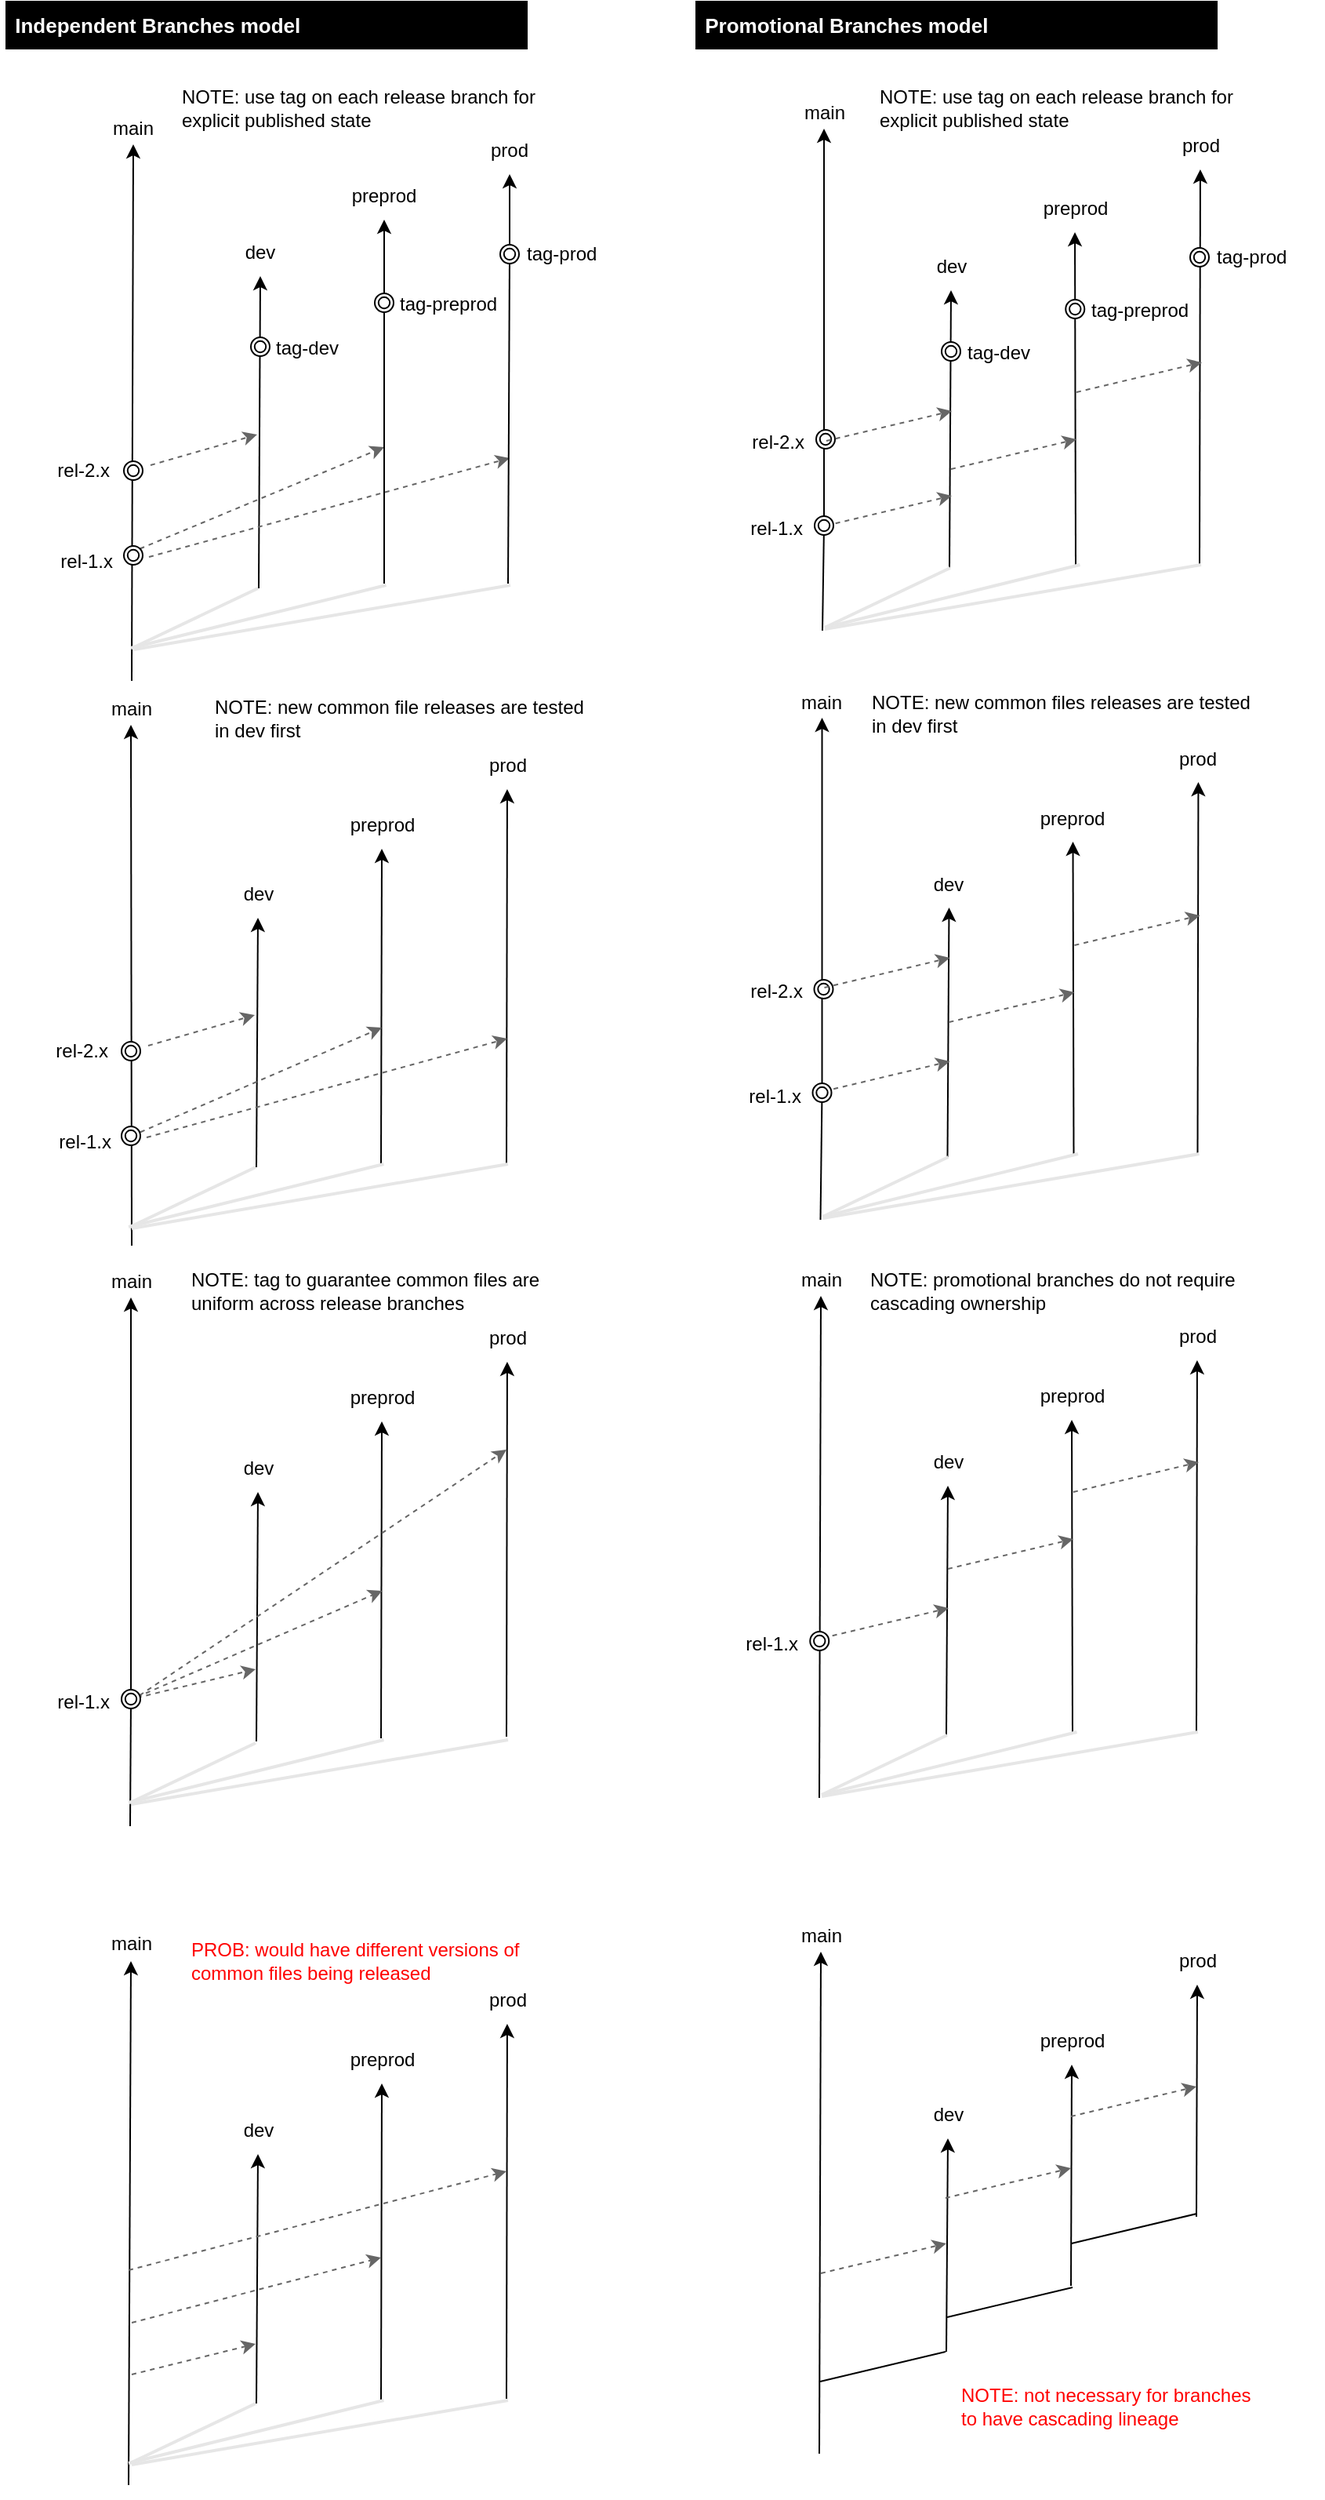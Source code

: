 <mxfile version="20.8.10" type="github">
  <diagram name="Page-1" id="BfglhBFAaLgnUbkgtS8U">
    <mxGraphModel dx="1004" dy="757" grid="1" gridSize="10" guides="1" tooltips="1" connect="1" arrows="1" fold="1" page="1" pageScale="1" pageWidth="850" pageHeight="1100" math="0" shadow="0">
      <root>
        <mxCell id="0" />
        <mxCell id="1" parent="0" />
        <mxCell id="_kzCFRDFW5OItWKDNAEy-1" value="" style="endArrow=classic;html=1;rounded=0;startArrow=none;" parent="1" edge="1">
          <mxGeometry width="50" height="50" relative="1" as="geometry">
            <mxPoint x="120" y="460" as="sourcePoint" />
            <mxPoint x="121" y="118" as="targetPoint" />
          </mxGeometry>
        </mxCell>
        <mxCell id="_kzCFRDFW5OItWKDNAEy-4" value="" style="endArrow=classic;html=1;rounded=0;entryX=0.5;entryY=1;entryDx=0;entryDy=0;" parent="1" target="_kzCFRDFW5OItWKDNAEy-9" edge="1">
          <mxGeometry width="50" height="50" relative="1" as="geometry">
            <mxPoint x="201" y="401" as="sourcePoint" />
            <mxPoint x="201" y="311" as="targetPoint" />
          </mxGeometry>
        </mxCell>
        <mxCell id="_kzCFRDFW5OItWKDNAEy-5" value="main" style="text;strokeColor=none;align=center;fillColor=none;html=1;verticalAlign=middle;whiteSpace=wrap;rounded=0;" parent="1" vertex="1">
          <mxGeometry x="91" y="93" width="60" height="30" as="geometry" />
        </mxCell>
        <mxCell id="_kzCFRDFW5OItWKDNAEy-6" value="" style="endArrow=classic;html=1;rounded=0;entryX=0.5;entryY=1;entryDx=0;entryDy=0;startArrow=none;" parent="1" source="_kzCFRDFW5OItWKDNAEy-56" target="_kzCFRDFW5OItWKDNAEy-10" edge="1">
          <mxGeometry width="50" height="50" relative="1" as="geometry">
            <mxPoint x="281" y="398" as="sourcePoint" />
            <mxPoint x="281" y="268" as="targetPoint" />
          </mxGeometry>
        </mxCell>
        <mxCell id="_kzCFRDFW5OItWKDNAEy-7" value="" style="endArrow=classic;html=1;rounded=0;startArrow=none;" parent="1" source="_kzCFRDFW5OItWKDNAEy-54" target="_kzCFRDFW5OItWKDNAEy-11" edge="1">
          <mxGeometry width="50" height="50" relative="1" as="geometry">
            <mxPoint x="360" y="398" as="sourcePoint" />
            <mxPoint x="361" y="228" as="targetPoint" />
          </mxGeometry>
        </mxCell>
        <mxCell id="_kzCFRDFW5OItWKDNAEy-9" value="dev" style="text;strokeColor=none;align=center;fillColor=none;html=1;verticalAlign=middle;whiteSpace=wrap;rounded=0;" parent="1" vertex="1">
          <mxGeometry x="172" y="172" width="60" height="30" as="geometry" />
        </mxCell>
        <mxCell id="_kzCFRDFW5OItWKDNAEy-10" value="preprod" style="text;strokeColor=none;align=center;fillColor=none;html=1;verticalAlign=middle;whiteSpace=wrap;rounded=0;" parent="1" vertex="1">
          <mxGeometry x="251" y="136" width="60" height="30" as="geometry" />
        </mxCell>
        <mxCell id="_kzCFRDFW5OItWKDNAEy-11" value="prod" style="text;strokeColor=none;align=center;fillColor=none;html=1;verticalAlign=middle;whiteSpace=wrap;rounded=0;" parent="1" vertex="1">
          <mxGeometry x="331" y="107" width="60" height="30" as="geometry" />
        </mxCell>
        <mxCell id="_kzCFRDFW5OItWKDNAEy-36" value="rel-2.x" style="text;strokeColor=none;align=right;fillColor=none;html=1;verticalAlign=middle;whiteSpace=wrap;rounded=0;" parent="1" vertex="1">
          <mxGeometry x="38" y="316" width="70" height="20" as="geometry" />
        </mxCell>
        <mxCell id="_kzCFRDFW5OItWKDNAEy-40" value="rel-1.x" style="text;strokeColor=none;align=right;fillColor=none;html=1;verticalAlign=middle;whiteSpace=wrap;rounded=0;" parent="1" vertex="1">
          <mxGeometry x="40" y="374" width="70" height="20" as="geometry" />
        </mxCell>
        <mxCell id="_kzCFRDFW5OItWKDNAEy-41" value="" style="endArrow=classic;html=1;rounded=0;exitX=1;exitY=0.5;exitDx=0;exitDy=0;dashed=1;fillColor=#f5f5f5;strokeColor=#666666;" parent="1" edge="1">
          <mxGeometry width="50" height="50" relative="1" as="geometry">
            <mxPoint x="131" y="381" as="sourcePoint" />
            <mxPoint x="361" y="318" as="targetPoint" />
          </mxGeometry>
        </mxCell>
        <mxCell id="_kzCFRDFW5OItWKDNAEy-42" value="" style="endArrow=classic;html=1;rounded=0;exitX=1;exitY=0;exitDx=0;exitDy=0;dashed=1;fillColor=#f5f5f5;strokeColor=#666666;" parent="1" edge="1" source="_kzCFRDFW5OItWKDNAEy-62">
          <mxGeometry width="50" height="50" relative="1" as="geometry">
            <mxPoint x="131" y="352.5" as="sourcePoint" />
            <mxPoint x="281" y="311" as="targetPoint" />
          </mxGeometry>
        </mxCell>
        <mxCell id="_kzCFRDFW5OItWKDNAEy-44" value="" style="endArrow=classic;html=1;rounded=0;exitX=1;exitY=0.5;exitDx=0;exitDy=0;dashed=1;fillColor=#f5f5f5;strokeColor=#666666;" parent="1" edge="1">
          <mxGeometry width="50" height="50" relative="1" as="geometry">
            <mxPoint x="132" y="322.5" as="sourcePoint" />
            <mxPoint x="200" y="303" as="targetPoint" />
          </mxGeometry>
        </mxCell>
        <mxCell id="_kzCFRDFW5OItWKDNAEy-49" value="tag-prod" style="text;strokeColor=none;align=left;fillColor=none;html=1;verticalAlign=middle;whiteSpace=wrap;rounded=0;" parent="1" vertex="1">
          <mxGeometry x="370" y="178" width="70" height="20" as="geometry" />
        </mxCell>
        <mxCell id="_kzCFRDFW5OItWKDNAEy-50" value="tag-preprod" style="text;strokeColor=none;align=left;fillColor=none;html=1;verticalAlign=middle;whiteSpace=wrap;rounded=0;" parent="1" vertex="1">
          <mxGeometry x="289" y="210" width="70" height="20" as="geometry" />
        </mxCell>
        <mxCell id="_kzCFRDFW5OItWKDNAEy-52" value="" style="ellipse;shape=doubleEllipse;whiteSpace=wrap;html=1;aspect=fixed;" parent="1" vertex="1">
          <mxGeometry x="196" y="241" width="12" height="12" as="geometry" />
        </mxCell>
        <mxCell id="_kzCFRDFW5OItWKDNAEy-55" value="" style="endArrow=none;html=1;rounded=0;startArrow=none;" parent="1" target="_kzCFRDFW5OItWKDNAEy-54" edge="1">
          <mxGeometry width="50" height="50" relative="1" as="geometry">
            <mxPoint x="360" y="398" as="sourcePoint" />
            <mxPoint x="360.941" y="159" as="targetPoint" />
          </mxGeometry>
        </mxCell>
        <mxCell id="_kzCFRDFW5OItWKDNAEy-54" value="" style="ellipse;shape=doubleEllipse;whiteSpace=wrap;html=1;aspect=fixed;" parent="1" vertex="1">
          <mxGeometry x="355" y="182" width="12" height="12" as="geometry" />
        </mxCell>
        <mxCell id="_kzCFRDFW5OItWKDNAEy-57" value="" style="endArrow=none;html=1;rounded=0;entryX=0.5;entryY=1;entryDx=0;entryDy=0;startArrow=none;" parent="1" target="_kzCFRDFW5OItWKDNAEy-56" edge="1">
          <mxGeometry width="50" height="50" relative="1" as="geometry">
            <mxPoint x="281" y="398" as="sourcePoint" />
            <mxPoint x="281" y="197" as="targetPoint" />
          </mxGeometry>
        </mxCell>
        <mxCell id="_kzCFRDFW5OItWKDNAEy-56" value="" style="ellipse;shape=doubleEllipse;whiteSpace=wrap;html=1;aspect=fixed;" parent="1" vertex="1">
          <mxGeometry x="275" y="213" width="12" height="12" as="geometry" />
        </mxCell>
        <mxCell id="_kzCFRDFW5OItWKDNAEy-58" value="tag-dev" style="text;strokeColor=none;align=left;fillColor=none;html=1;verticalAlign=middle;whiteSpace=wrap;rounded=0;" parent="1" vertex="1">
          <mxGeometry x="210" y="238" width="50" height="20" as="geometry" />
        </mxCell>
        <mxCell id="_kzCFRDFW5OItWKDNAEy-59" value="" style="ellipse;shape=doubleEllipse;whiteSpace=wrap;html=1;aspect=fixed;" parent="1" vertex="1">
          <mxGeometry x="115" y="320" width="12" height="12" as="geometry" />
        </mxCell>
        <mxCell id="_kzCFRDFW5OItWKDNAEy-62" value="" style="ellipse;shape=doubleEllipse;whiteSpace=wrap;html=1;aspect=fixed;" parent="1" vertex="1">
          <mxGeometry x="115" y="374" width="12" height="12" as="geometry" />
        </mxCell>
        <mxCell id="_kzCFRDFW5OItWKDNAEy-65" value="&lt;div style=&quot;font-size: 13px;&quot;&gt;&amp;nbsp;Independent Branches model&lt;br style=&quot;font-size: 13px;&quot;&gt;&lt;/div&gt;" style="rounded=0;whiteSpace=wrap;html=1;fillColor=#000000;align=left;fontSize=13;fontStyle=1;fontColor=#FFFFFF;" parent="1" vertex="1">
          <mxGeometry x="40" y="27" width="332" height="30" as="geometry" />
        </mxCell>
        <mxCell id="_kzCFRDFW5OItWKDNAEy-66" value="&lt;div style=&quot;font-size: 13px;&quot;&gt;&amp;nbsp;Promotional Branches model&lt;br style=&quot;font-size: 13px;&quot;&gt;&lt;/div&gt;" style="rounded=0;whiteSpace=wrap;html=1;fillColor=#000000;align=left;fontSize=13;fontStyle=1;fontColor=#FFFFFF;" parent="1" vertex="1">
          <mxGeometry x="480" y="27" width="332" height="30" as="geometry" />
        </mxCell>
        <mxCell id="_kzCFRDFW5OItWKDNAEy-191" value="" style="endArrow=classic;html=1;rounded=0;startArrow=none;" parent="1" source="_kzCFRDFW5OItWKDNAEy-203" edge="1">
          <mxGeometry width="50" height="50" relative="1" as="geometry">
            <mxPoint x="118.5" y="1173" as="sourcePoint" />
            <mxPoint x="119.5" y="853" as="targetPoint" />
          </mxGeometry>
        </mxCell>
        <mxCell id="_kzCFRDFW5OItWKDNAEy-193" value="" style="endArrow=classic;html=1;rounded=0;entryX=0.5;entryY=1;entryDx=0;entryDy=0;" parent="1" target="_kzCFRDFW5OItWKDNAEy-197" edge="1">
          <mxGeometry width="50" height="50" relative="1" as="geometry">
            <mxPoint x="199.5" y="1136" as="sourcePoint" />
            <mxPoint x="199.5" y="1046" as="targetPoint" />
          </mxGeometry>
        </mxCell>
        <mxCell id="_kzCFRDFW5OItWKDNAEy-194" value="main" style="text;strokeColor=none;align=center;fillColor=none;html=1;verticalAlign=middle;whiteSpace=wrap;rounded=0;" parent="1" vertex="1">
          <mxGeometry x="89.5" y="828" width="60" height="30" as="geometry" />
        </mxCell>
        <mxCell id="_kzCFRDFW5OItWKDNAEy-195" value="" style="endArrow=classic;html=1;rounded=0;entryX=0.5;entryY=1;entryDx=0;entryDy=0;startArrow=none;" parent="1" target="_kzCFRDFW5OItWKDNAEy-198" edge="1">
          <mxGeometry width="50" height="50" relative="1" as="geometry">
            <mxPoint x="279" y="1134" as="sourcePoint" />
            <mxPoint x="279.5" y="1003" as="targetPoint" />
          </mxGeometry>
        </mxCell>
        <mxCell id="_kzCFRDFW5OItWKDNAEy-196" value="" style="endArrow=classic;html=1;rounded=0;startArrow=none;" parent="1" target="_kzCFRDFW5OItWKDNAEy-199" edge="1">
          <mxGeometry width="50" height="50" relative="1" as="geometry">
            <mxPoint x="359" y="1133" as="sourcePoint" />
            <mxPoint x="359.5" y="963" as="targetPoint" />
          </mxGeometry>
        </mxCell>
        <mxCell id="_kzCFRDFW5OItWKDNAEy-197" value="dev" style="text;strokeColor=none;align=center;fillColor=none;html=1;verticalAlign=middle;whiteSpace=wrap;rounded=0;" parent="1" vertex="1">
          <mxGeometry x="170.5" y="947" width="60" height="30" as="geometry" />
        </mxCell>
        <mxCell id="_kzCFRDFW5OItWKDNAEy-198" value="preprod" style="text;strokeColor=none;align=center;fillColor=none;html=1;verticalAlign=middle;whiteSpace=wrap;rounded=0;" parent="1" vertex="1">
          <mxGeometry x="249.5" y="902" width="60" height="30" as="geometry" />
        </mxCell>
        <mxCell id="_kzCFRDFW5OItWKDNAEy-199" value="prod" style="text;strokeColor=none;align=center;fillColor=none;html=1;verticalAlign=middle;whiteSpace=wrap;rounded=0;" parent="1" vertex="1">
          <mxGeometry x="329.5" y="864" width="60" height="30" as="geometry" />
        </mxCell>
        <mxCell id="_kzCFRDFW5OItWKDNAEy-200" value="" style="endArrow=classic;html=1;rounded=0;dashed=1;fillColor=#f5f5f5;strokeColor=#666666;" parent="1" edge="1">
          <mxGeometry width="50" height="50" relative="1" as="geometry">
            <mxPoint x="120" y="1110" as="sourcePoint" />
            <mxPoint x="359" y="950" as="targetPoint" />
          </mxGeometry>
        </mxCell>
        <mxCell id="_kzCFRDFW5OItWKDNAEy-201" value="" style="endArrow=classic;html=1;rounded=0;dashed=1;fillColor=#f5f5f5;strokeColor=#666666;" parent="1" edge="1">
          <mxGeometry width="50" height="50" relative="1" as="geometry">
            <mxPoint x="118" y="1110" as="sourcePoint" />
            <mxPoint x="279.75" y="1040" as="targetPoint" />
          </mxGeometry>
        </mxCell>
        <mxCell id="_kzCFRDFW5OItWKDNAEy-202" value="" style="endArrow=classic;html=1;rounded=0;exitX=1;exitY=0.5;exitDx=0;exitDy=0;dashed=1;fillColor=#f5f5f5;strokeColor=#666666;" parent="1" edge="1">
          <mxGeometry width="50" height="50" relative="1" as="geometry">
            <mxPoint x="117.5" y="1109.5" as="sourcePoint" />
            <mxPoint x="199" y="1090" as="targetPoint" />
          </mxGeometry>
        </mxCell>
        <mxCell id="_kzCFRDFW5OItWKDNAEy-204" value="" style="endArrow=none;html=1;rounded=0;startArrow=none;" parent="1" target="_kzCFRDFW5OItWKDNAEy-203" edge="1">
          <mxGeometry width="50" height="50" relative="1" as="geometry">
            <mxPoint x="119" y="1190" as="sourcePoint" />
            <mxPoint x="119.5" y="853" as="targetPoint" />
          </mxGeometry>
        </mxCell>
        <mxCell id="_kzCFRDFW5OItWKDNAEy-203" value="" style="ellipse;shape=doubleEllipse;whiteSpace=wrap;html=1;aspect=fixed;" parent="1" vertex="1">
          <mxGeometry x="113.5" y="1103" width="12" height="12" as="geometry" />
        </mxCell>
        <mxCell id="_kzCFRDFW5OItWKDNAEy-205" value="rel-1.x" style="text;strokeColor=none;align=right;fillColor=none;html=1;verticalAlign=middle;whiteSpace=wrap;rounded=0;" parent="1" vertex="1">
          <mxGeometry x="38" y="1101" width="70" height="20" as="geometry" />
        </mxCell>
        <mxCell id="_kzCFRDFW5OItWKDNAEy-206" value="" style="endArrow=classic;html=1;rounded=0;startArrow=none;" parent="1" edge="1">
          <mxGeometry width="50" height="50" relative="1" as="geometry">
            <mxPoint x="120" y="820" as="sourcePoint" />
            <mxPoint x="119.5" y="488" as="targetPoint" />
          </mxGeometry>
        </mxCell>
        <mxCell id="_kzCFRDFW5OItWKDNAEy-208" value="" style="endArrow=classic;html=1;rounded=0;entryX=0.5;entryY=1;entryDx=0;entryDy=0;" parent="1" target="_kzCFRDFW5OItWKDNAEy-212" edge="1">
          <mxGeometry width="50" height="50" relative="1" as="geometry">
            <mxPoint x="199.5" y="770" as="sourcePoint" />
            <mxPoint x="199.5" y="680" as="targetPoint" />
          </mxGeometry>
        </mxCell>
        <mxCell id="_kzCFRDFW5OItWKDNAEy-209" value="main" style="text;strokeColor=none;align=center;fillColor=none;html=1;verticalAlign=middle;whiteSpace=wrap;rounded=0;" parent="1" vertex="1">
          <mxGeometry x="89.5" y="463" width="60" height="30" as="geometry" />
        </mxCell>
        <mxCell id="_kzCFRDFW5OItWKDNAEy-210" value="" style="endArrow=classic;html=1;rounded=0;entryX=0.5;entryY=1;entryDx=0;entryDy=0;startArrow=none;" parent="1" target="_kzCFRDFW5OItWKDNAEy-213" edge="1">
          <mxGeometry width="50" height="50" relative="1" as="geometry">
            <mxPoint x="279" y="768" as="sourcePoint" />
            <mxPoint x="279.5" y="638" as="targetPoint" />
          </mxGeometry>
        </mxCell>
        <mxCell id="_kzCFRDFW5OItWKDNAEy-211" value="" style="endArrow=classic;html=1;rounded=0;startArrow=none;" parent="1" target="_kzCFRDFW5OItWKDNAEy-214" edge="1">
          <mxGeometry width="50" height="50" relative="1" as="geometry">
            <mxPoint x="359" y="768" as="sourcePoint" />
            <mxPoint x="359.5" y="598" as="targetPoint" />
          </mxGeometry>
        </mxCell>
        <mxCell id="_kzCFRDFW5OItWKDNAEy-212" value="dev" style="text;strokeColor=none;align=center;fillColor=none;html=1;verticalAlign=middle;whiteSpace=wrap;rounded=0;" parent="1" vertex="1">
          <mxGeometry x="170.5" y="581" width="60" height="30" as="geometry" />
        </mxCell>
        <mxCell id="_kzCFRDFW5OItWKDNAEy-213" value="preprod" style="text;strokeColor=none;align=center;fillColor=none;html=1;verticalAlign=middle;whiteSpace=wrap;rounded=0;" parent="1" vertex="1">
          <mxGeometry x="249.5" y="537" width="60" height="30" as="geometry" />
        </mxCell>
        <mxCell id="_kzCFRDFW5OItWKDNAEy-214" value="prod" style="text;strokeColor=none;align=center;fillColor=none;html=1;verticalAlign=middle;whiteSpace=wrap;rounded=0;" parent="1" vertex="1">
          <mxGeometry x="329.5" y="499" width="60" height="30" as="geometry" />
        </mxCell>
        <mxCell id="_kzCFRDFW5OItWKDNAEy-215" value="rel-2.x" style="text;strokeColor=none;align=right;fillColor=none;html=1;verticalAlign=middle;whiteSpace=wrap;rounded=0;" parent="1" vertex="1">
          <mxGeometry x="36.5" y="686" width="70" height="20" as="geometry" />
        </mxCell>
        <mxCell id="_kzCFRDFW5OItWKDNAEy-217" value="rel-1.x" style="text;strokeColor=none;align=right;fillColor=none;html=1;verticalAlign=middle;whiteSpace=wrap;rounded=0;" parent="1" vertex="1">
          <mxGeometry x="38.5" y="744" width="70" height="20" as="geometry" />
        </mxCell>
        <mxCell id="_kzCFRDFW5OItWKDNAEy-218" value="" style="endArrow=classic;html=1;rounded=0;exitX=1;exitY=0.5;exitDx=0;exitDy=0;dashed=1;fillColor=#f5f5f5;strokeColor=#666666;" parent="1" edge="1">
          <mxGeometry width="50" height="50" relative="1" as="geometry">
            <mxPoint x="129.5" y="751" as="sourcePoint" />
            <mxPoint x="359.5" y="688" as="targetPoint" />
          </mxGeometry>
        </mxCell>
        <mxCell id="_kzCFRDFW5OItWKDNAEy-219" value="" style="endArrow=classic;html=1;rounded=0;dashed=1;fillColor=#f5f5f5;strokeColor=#666666;" parent="1" edge="1">
          <mxGeometry width="50" height="50" relative="1" as="geometry">
            <mxPoint x="120" y="750" as="sourcePoint" />
            <mxPoint x="279.5" y="681" as="targetPoint" />
          </mxGeometry>
        </mxCell>
        <mxCell id="_kzCFRDFW5OItWKDNAEy-220" value="" style="endArrow=classic;html=1;rounded=0;exitX=1;exitY=0.5;exitDx=0;exitDy=0;dashed=1;fillColor=#f5f5f5;strokeColor=#666666;" parent="1" edge="1">
          <mxGeometry width="50" height="50" relative="1" as="geometry">
            <mxPoint x="130.5" y="692.5" as="sourcePoint" />
            <mxPoint x="198.5" y="673" as="targetPoint" />
          </mxGeometry>
        </mxCell>
        <mxCell id="_kzCFRDFW5OItWKDNAEy-228" value="" style="ellipse;shape=doubleEllipse;whiteSpace=wrap;html=1;aspect=fixed;" parent="1" vertex="1">
          <mxGeometry x="113.5" y="690" width="12" height="12" as="geometry" />
        </mxCell>
        <mxCell id="_kzCFRDFW5OItWKDNAEy-230" value="" style="ellipse;shape=doubleEllipse;whiteSpace=wrap;html=1;aspect=fixed;" parent="1" vertex="1">
          <mxGeometry x="113.5" y="744" width="12" height="12" as="geometry" />
        </mxCell>
        <mxCell id="_kzCFRDFW5OItWKDNAEy-252" value="" style="endArrow=classic;html=1;rounded=0;startArrow=none;" parent="1" edge="1">
          <mxGeometry width="50" height="50" relative="1" as="geometry">
            <mxPoint x="558.5" y="1172" as="sourcePoint" />
            <mxPoint x="559.5" y="852" as="targetPoint" />
          </mxGeometry>
        </mxCell>
        <mxCell id="_kzCFRDFW5OItWKDNAEy-253" value="" style="endArrow=classic;html=1;rounded=0;entryX=0.5;entryY=1;entryDx=0;entryDy=0;" parent="1" target="_kzCFRDFW5OItWKDNAEy-257" edge="1">
          <mxGeometry width="50" height="50" relative="1" as="geometry">
            <mxPoint x="639.5" y="1132" as="sourcePoint" />
            <mxPoint x="639.5" y="1042" as="targetPoint" />
          </mxGeometry>
        </mxCell>
        <mxCell id="_kzCFRDFW5OItWKDNAEy-254" value="main" style="text;strokeColor=none;align=center;fillColor=none;html=1;verticalAlign=middle;whiteSpace=wrap;rounded=0;" parent="1" vertex="1">
          <mxGeometry x="529.5" y="827" width="60" height="30" as="geometry" />
        </mxCell>
        <mxCell id="_kzCFRDFW5OItWKDNAEy-255" value="" style="endArrow=classic;html=1;rounded=0;entryX=0.5;entryY=1;entryDx=0;entryDy=0;startArrow=none;startSize=6;" parent="1" target="_kzCFRDFW5OItWKDNAEy-258" edge="1">
          <mxGeometry width="50" height="50" relative="1" as="geometry">
            <mxPoint x="720" y="1130" as="sourcePoint" />
            <mxPoint x="719.5" y="1002" as="targetPoint" />
          </mxGeometry>
        </mxCell>
        <mxCell id="_kzCFRDFW5OItWKDNAEy-256" value="" style="endArrow=classic;html=1;rounded=0;startArrow=none;" parent="1" target="_kzCFRDFW5OItWKDNAEy-259" edge="1">
          <mxGeometry width="50" height="50" relative="1" as="geometry">
            <mxPoint x="799" y="1130" as="sourcePoint" />
            <mxPoint x="799.5" y="962" as="targetPoint" />
          </mxGeometry>
        </mxCell>
        <mxCell id="_kzCFRDFW5OItWKDNAEy-257" value="dev" style="text;strokeColor=none;align=center;fillColor=none;html=1;verticalAlign=middle;whiteSpace=wrap;rounded=0;" parent="1" vertex="1">
          <mxGeometry x="610.5" y="943" width="60" height="30" as="geometry" />
        </mxCell>
        <mxCell id="_kzCFRDFW5OItWKDNAEy-258" value="preprod" style="text;strokeColor=none;align=center;fillColor=none;html=1;verticalAlign=middle;whiteSpace=wrap;rounded=0;" parent="1" vertex="1">
          <mxGeometry x="689.5" y="901" width="60" height="30" as="geometry" />
        </mxCell>
        <mxCell id="_kzCFRDFW5OItWKDNAEy-259" value="prod" style="text;strokeColor=none;align=center;fillColor=none;html=1;verticalAlign=middle;whiteSpace=wrap;rounded=0;" parent="1" vertex="1">
          <mxGeometry x="769.5" y="863" width="60" height="30" as="geometry" />
        </mxCell>
        <mxCell id="_kzCFRDFW5OItWKDNAEy-260" value="" style="endArrow=classic;html=1;rounded=0;dashed=1;fillColor=#f5f5f5;strokeColor=#666666;" parent="1" edge="1">
          <mxGeometry width="50" height="50" relative="1" as="geometry">
            <mxPoint x="561" y="1070" as="sourcePoint" />
            <mxPoint x="641" y="1051" as="targetPoint" />
          </mxGeometry>
        </mxCell>
        <mxCell id="_kzCFRDFW5OItWKDNAEy-268" value="" style="endArrow=classic;html=1;rounded=0;dashed=1;fillColor=#f5f5f5;strokeColor=#666666;" parent="1" edge="1">
          <mxGeometry width="50" height="50" relative="1" as="geometry">
            <mxPoint x="640.5" y="1026" as="sourcePoint" />
            <mxPoint x="720.5" y="1007" as="targetPoint" />
          </mxGeometry>
        </mxCell>
        <mxCell id="_kzCFRDFW5OItWKDNAEy-269" value="" style="endArrow=classic;html=1;rounded=0;dashed=1;fillColor=#f5f5f5;strokeColor=#666666;" parent="1" edge="1">
          <mxGeometry width="50" height="50" relative="1" as="geometry">
            <mxPoint x="720.5" y="977" as="sourcePoint" />
            <mxPoint x="800.5" y="958" as="targetPoint" />
          </mxGeometry>
        </mxCell>
        <mxCell id="_kzCFRDFW5OItWKDNAEy-340" value="" style="endArrow=classic;html=1;rounded=0;startArrow=none;" parent="1" edge="1">
          <mxGeometry width="50" height="50" relative="1" as="geometry">
            <mxPoint x="118" y="1610" as="sourcePoint" />
            <mxPoint x="119.5" y="1276" as="targetPoint" />
          </mxGeometry>
        </mxCell>
        <mxCell id="_kzCFRDFW5OItWKDNAEy-342" value="" style="endArrow=classic;html=1;rounded=0;entryX=0.5;entryY=1;entryDx=0;entryDy=0;" parent="1" edge="1">
          <mxGeometry width="50" height="50" relative="1" as="geometry">
            <mxPoint x="199.5" y="1558" as="sourcePoint" />
            <mxPoint x="200.5" y="1399" as="targetPoint" />
          </mxGeometry>
        </mxCell>
        <mxCell id="_kzCFRDFW5OItWKDNAEy-343" value="main" style="text;strokeColor=none;align=center;fillColor=none;html=1;verticalAlign=middle;whiteSpace=wrap;rounded=0;" parent="1" vertex="1">
          <mxGeometry x="89.5" y="1250" width="60" height="30" as="geometry" />
        </mxCell>
        <mxCell id="_kzCFRDFW5OItWKDNAEy-344" value="" style="endArrow=classic;html=1;rounded=0;entryX=0.5;entryY=1;entryDx=0;entryDy=0;startArrow=none;" parent="1" target="_kzCFRDFW5OItWKDNAEy-347" edge="1">
          <mxGeometry width="50" height="50" relative="1" as="geometry">
            <mxPoint x="279" y="1556" as="sourcePoint" />
            <mxPoint x="279.5" y="1425" as="targetPoint" />
          </mxGeometry>
        </mxCell>
        <mxCell id="_kzCFRDFW5OItWKDNAEy-345" value="" style="endArrow=classic;html=1;rounded=0;startArrow=none;" parent="1" target="_kzCFRDFW5OItWKDNAEy-348" edge="1">
          <mxGeometry width="50" height="50" relative="1" as="geometry">
            <mxPoint x="359" y="1555" as="sourcePoint" />
            <mxPoint x="359.5" y="1385" as="targetPoint" />
          </mxGeometry>
        </mxCell>
        <mxCell id="_kzCFRDFW5OItWKDNAEy-346" value="dev" style="text;strokeColor=none;align=center;fillColor=none;html=1;verticalAlign=middle;whiteSpace=wrap;rounded=0;" parent="1" vertex="1">
          <mxGeometry x="170.5" y="1369" width="60" height="30" as="geometry" />
        </mxCell>
        <mxCell id="_kzCFRDFW5OItWKDNAEy-347" value="preprod" style="text;strokeColor=none;align=center;fillColor=none;html=1;verticalAlign=middle;whiteSpace=wrap;rounded=0;" parent="1" vertex="1">
          <mxGeometry x="249.5" y="1324" width="60" height="30" as="geometry" />
        </mxCell>
        <mxCell id="_kzCFRDFW5OItWKDNAEy-348" value="prod" style="text;strokeColor=none;align=center;fillColor=none;html=1;verticalAlign=middle;whiteSpace=wrap;rounded=0;" parent="1" vertex="1">
          <mxGeometry x="329.5" y="1286" width="60" height="30" as="geometry" />
        </mxCell>
        <mxCell id="_kzCFRDFW5OItWKDNAEy-355" value="" style="endArrow=classic;html=1;rounded=0;exitX=1;exitY=0.5;exitDx=0;exitDy=0;dashed=1;fillColor=#f5f5f5;strokeColor=#666666;" parent="1" edge="1">
          <mxGeometry width="50" height="50" relative="1" as="geometry">
            <mxPoint x="118" y="1473" as="sourcePoint" />
            <mxPoint x="359" y="1410" as="targetPoint" />
          </mxGeometry>
        </mxCell>
        <mxCell id="_kzCFRDFW5OItWKDNAEy-356" value="" style="endArrow=classic;html=1;rounded=0;exitX=1;exitY=0.5;exitDx=0;exitDy=0;dashed=1;fillColor=#f5f5f5;strokeColor=#666666;" parent="1" edge="1">
          <mxGeometry width="50" height="50" relative="1" as="geometry">
            <mxPoint x="120" y="1506.5" as="sourcePoint" />
            <mxPoint x="279" y="1465" as="targetPoint" />
          </mxGeometry>
        </mxCell>
        <mxCell id="_kzCFRDFW5OItWKDNAEy-357" value="" style="endArrow=classic;html=1;rounded=0;exitX=1;exitY=0.5;exitDx=0;exitDy=0;dashed=1;fillColor=#f5f5f5;strokeColor=#666666;" parent="1" edge="1">
          <mxGeometry width="50" height="50" relative="1" as="geometry">
            <mxPoint x="120" y="1539.5" as="sourcePoint" />
            <mxPoint x="199" y="1520" as="targetPoint" />
          </mxGeometry>
        </mxCell>
        <mxCell id="7XaKORpLVI9cMn0TTe21-15" value="PROB: would have different versions of common files being released" style="text;strokeColor=none;align=left;fillColor=none;html=1;verticalAlign=middle;whiteSpace=wrap;rounded=0;fontColor=#FF0000;" vertex="1" parent="1">
          <mxGeometry x="156" y="1261" width="250" height="30" as="geometry" />
        </mxCell>
        <mxCell id="7XaKORpLVI9cMn0TTe21-18" value="NOTE: tag to guarantee common files are uniform across release branches" style="text;strokeColor=none;align=left;fillColor=none;html=1;verticalAlign=middle;whiteSpace=wrap;rounded=0;fontColor=#000000;" vertex="1" parent="1">
          <mxGeometry x="156" y="834" width="250" height="30" as="geometry" />
        </mxCell>
        <mxCell id="7XaKORpLVI9cMn0TTe21-19" value="NOTE: new common file releases are tested in dev first" style="text;strokeColor=none;align=left;fillColor=none;html=1;verticalAlign=middle;whiteSpace=wrap;rounded=0;fontColor=#000000;" vertex="1" parent="1">
          <mxGeometry x="170.5" y="469" width="250" height="30" as="geometry" />
        </mxCell>
        <mxCell id="7XaKORpLVI9cMn0TTe21-20" value="NOTE: use tag on each release branch for explicit published state" style="text;strokeColor=none;align=left;fillColor=none;html=1;verticalAlign=middle;whiteSpace=wrap;rounded=0;fontColor=#000000;" vertex="1" parent="1">
          <mxGeometry x="149.5" y="80" width="250" height="30" as="geometry" />
        </mxCell>
        <mxCell id="7XaKORpLVI9cMn0TTe21-22" value="NOTE: promotional branches do not require cascading ownership" style="text;strokeColor=none;align=left;fillColor=none;html=1;verticalAlign=middle;whiteSpace=wrap;rounded=0;fontColor=#000000;" vertex="1" parent="1">
          <mxGeometry x="588.75" y="834" width="250" height="30" as="geometry" />
        </mxCell>
        <mxCell id="7XaKORpLVI9cMn0TTe21-23" value="" style="endArrow=none;html=1;strokeWidth=2;rounded=0;fontColor=#000000;startSize=6;strokeColor=#E6E6E6;" edge="1" parent="1">
          <mxGeometry width="50" height="50" relative="1" as="geometry">
            <mxPoint x="560" y="1170" as="sourcePoint" />
            <mxPoint x="640" y="1132" as="targetPoint" />
          </mxGeometry>
        </mxCell>
        <mxCell id="7XaKORpLVI9cMn0TTe21-24" value="" style="endArrow=none;html=1;strokeWidth=2;rounded=0;fontColor=#000000;startSize=6;strokeColor=#E6E6E6;" edge="1" parent="1">
          <mxGeometry width="50" height="50" relative="1" as="geometry">
            <mxPoint x="560" y="1170" as="sourcePoint" />
            <mxPoint x="722.75" y="1130" as="targetPoint" />
          </mxGeometry>
        </mxCell>
        <mxCell id="7XaKORpLVI9cMn0TTe21-25" value="" style="endArrow=none;html=1;strokeWidth=2;rounded=0;fontColor=#000000;startSize=6;strokeColor=#E6E6E6;" edge="1" parent="1">
          <mxGeometry width="50" height="50" relative="1" as="geometry">
            <mxPoint x="560" y="1171" as="sourcePoint" />
            <mxPoint x="800" y="1130" as="targetPoint" />
          </mxGeometry>
        </mxCell>
        <mxCell id="7XaKORpLVI9cMn0TTe21-31" value="" style="endArrow=classic;html=1;rounded=0;startArrow=none;" edge="1" parent="1">
          <mxGeometry width="50" height="50" relative="1" as="geometry">
            <mxPoint x="558.5" y="1590" as="sourcePoint" />
            <mxPoint x="559.5" y="1270" as="targetPoint" />
          </mxGeometry>
        </mxCell>
        <mxCell id="7XaKORpLVI9cMn0TTe21-32" value="" style="endArrow=classic;html=1;rounded=0;entryX=0.5;entryY=1;entryDx=0;entryDy=0;" edge="1" parent="1" target="7XaKORpLVI9cMn0TTe21-36">
          <mxGeometry width="50" height="50" relative="1" as="geometry">
            <mxPoint x="639.5" y="1525" as="sourcePoint" />
            <mxPoint x="640.75" y="1406" as="targetPoint" />
          </mxGeometry>
        </mxCell>
        <mxCell id="7XaKORpLVI9cMn0TTe21-33" value="main" style="text;strokeColor=none;align=center;fillColor=none;html=1;verticalAlign=middle;whiteSpace=wrap;rounded=0;" vertex="1" parent="1">
          <mxGeometry x="529.5" y="1245" width="60" height="30" as="geometry" />
        </mxCell>
        <mxCell id="7XaKORpLVI9cMn0TTe21-34" value="" style="endArrow=classic;html=1;rounded=0;startArrow=none;entryX=0.5;entryY=1;entryDx=0;entryDy=0;" edge="1" parent="1" target="7XaKORpLVI9cMn0TTe21-37">
          <mxGeometry width="50" height="50" relative="1" as="geometry">
            <mxPoint x="719" y="1483" as="sourcePoint" />
            <mxPoint x="719.75" y="1367" as="targetPoint" />
          </mxGeometry>
        </mxCell>
        <mxCell id="7XaKORpLVI9cMn0TTe21-35" value="" style="endArrow=classic;html=1;rounded=0;startArrow=none;entryX=0.5;entryY=1;entryDx=0;entryDy=0;" edge="1" parent="1" target="7XaKORpLVI9cMn0TTe21-38">
          <mxGeometry width="50" height="50" relative="1" as="geometry">
            <mxPoint x="799" y="1439" as="sourcePoint" />
            <mxPoint x="799.75" y="1315" as="targetPoint" />
          </mxGeometry>
        </mxCell>
        <mxCell id="7XaKORpLVI9cMn0TTe21-36" value="dev" style="text;strokeColor=none;align=center;fillColor=none;html=1;verticalAlign=middle;whiteSpace=wrap;rounded=0;" vertex="1" parent="1">
          <mxGeometry x="610.5" y="1359" width="60" height="30" as="geometry" />
        </mxCell>
        <mxCell id="7XaKORpLVI9cMn0TTe21-37" value="preprod" style="text;strokeColor=none;align=center;fillColor=none;html=1;verticalAlign=middle;whiteSpace=wrap;rounded=0;" vertex="1" parent="1">
          <mxGeometry x="689.5" y="1312" width="60" height="30" as="geometry" />
        </mxCell>
        <mxCell id="7XaKORpLVI9cMn0TTe21-38" value="prod" style="text;strokeColor=none;align=center;fillColor=none;html=1;verticalAlign=middle;whiteSpace=wrap;rounded=0;" vertex="1" parent="1">
          <mxGeometry x="769.5" y="1261" width="60" height="30" as="geometry" />
        </mxCell>
        <mxCell id="7XaKORpLVI9cMn0TTe21-42" value="&lt;div&gt;NOTE: not necessary for branches&lt;/div&gt;&lt;div&gt;to have cascading lineage&lt;br&gt;&lt;/div&gt;" style="text;strokeColor=none;align=left;fillColor=none;html=1;verticalAlign=middle;whiteSpace=wrap;rounded=0;fontColor=#FF0000;" vertex="1" parent="1">
          <mxGeometry x="646.5" y="1545" width="194.25" height="30" as="geometry" />
        </mxCell>
        <mxCell id="7XaKORpLVI9cMn0TTe21-43" value="" style="endArrow=none;html=1;rounded=0;fillColor=#f5f5f5;strokeColor=#000000;strokeWidth=1;endFill=0;" edge="1" parent="1">
          <mxGeometry width="50" height="50" relative="1" as="geometry">
            <mxPoint x="559" y="1544" as="sourcePoint" />
            <mxPoint x="639" y="1525" as="targetPoint" />
          </mxGeometry>
        </mxCell>
        <mxCell id="7XaKORpLVI9cMn0TTe21-44" value="" style="endArrow=none;html=1;rounded=0;fillColor=#f5f5f5;strokeColor=#000000;strokeWidth=1;endFill=0;" edge="1" parent="1">
          <mxGeometry width="50" height="50" relative="1" as="geometry">
            <mxPoint x="640" y="1503" as="sourcePoint" />
            <mxPoint x="720" y="1484" as="targetPoint" />
          </mxGeometry>
        </mxCell>
        <mxCell id="7XaKORpLVI9cMn0TTe21-45" value="" style="endArrow=none;html=1;rounded=0;fillColor=#f5f5f5;strokeColor=#000000;strokeWidth=1;endFill=0;" edge="1" parent="1">
          <mxGeometry width="50" height="50" relative="1" as="geometry">
            <mxPoint x="719.25" y="1456" as="sourcePoint" />
            <mxPoint x="799.25" y="1437" as="targetPoint" />
          </mxGeometry>
        </mxCell>
        <mxCell id="7XaKORpLVI9cMn0TTe21-46" value="" style="endArrow=classic;html=1;rounded=0;dashed=1;fillColor=#f5f5f5;strokeColor=#666666;" edge="1" parent="1">
          <mxGeometry width="50" height="50" relative="1" as="geometry">
            <mxPoint x="559.5" y="1475" as="sourcePoint" />
            <mxPoint x="639.5" y="1456" as="targetPoint" />
          </mxGeometry>
        </mxCell>
        <mxCell id="7XaKORpLVI9cMn0TTe21-47" value="" style="endArrow=classic;html=1;rounded=0;dashed=1;fillColor=#f5f5f5;strokeColor=#666666;" edge="1" parent="1">
          <mxGeometry width="50" height="50" relative="1" as="geometry">
            <mxPoint x="639" y="1427" as="sourcePoint" />
            <mxPoint x="719" y="1408" as="targetPoint" />
          </mxGeometry>
        </mxCell>
        <mxCell id="7XaKORpLVI9cMn0TTe21-48" value="" style="endArrow=classic;html=1;rounded=0;dashed=1;fillColor=#f5f5f5;strokeColor=#666666;" edge="1" parent="1">
          <mxGeometry width="50" height="50" relative="1" as="geometry">
            <mxPoint x="719" y="1375" as="sourcePoint" />
            <mxPoint x="799" y="1356" as="targetPoint" />
          </mxGeometry>
        </mxCell>
        <mxCell id="7XaKORpLVI9cMn0TTe21-51" value="" style="endArrow=classic;html=1;rounded=0;startArrow=none;" edge="1" parent="1" source="7XaKORpLVI9cMn0TTe21-66">
          <mxGeometry width="50" height="50" relative="1" as="geometry">
            <mxPoint x="559.25" y="803.5" as="sourcePoint" />
            <mxPoint x="560.25" y="483.5" as="targetPoint" />
          </mxGeometry>
        </mxCell>
        <mxCell id="7XaKORpLVI9cMn0TTe21-52" value="" style="endArrow=classic;html=1;rounded=0;entryX=0.5;entryY=1;entryDx=0;entryDy=0;" edge="1" parent="1" target="7XaKORpLVI9cMn0TTe21-56">
          <mxGeometry width="50" height="50" relative="1" as="geometry">
            <mxPoint x="640.25" y="763.5" as="sourcePoint" />
            <mxPoint x="640.25" y="673.5" as="targetPoint" />
          </mxGeometry>
        </mxCell>
        <mxCell id="7XaKORpLVI9cMn0TTe21-53" value="main" style="text;strokeColor=none;align=center;fillColor=none;html=1;verticalAlign=middle;whiteSpace=wrap;rounded=0;" vertex="1" parent="1">
          <mxGeometry x="530.25" y="458.5" width="60" height="30" as="geometry" />
        </mxCell>
        <mxCell id="7XaKORpLVI9cMn0TTe21-54" value="" style="endArrow=classic;html=1;rounded=0;entryX=0.5;entryY=1;entryDx=0;entryDy=0;startArrow=none;startSize=6;" edge="1" parent="1" target="7XaKORpLVI9cMn0TTe21-57">
          <mxGeometry width="50" height="50" relative="1" as="geometry">
            <mxPoint x="720.75" y="761.5" as="sourcePoint" />
            <mxPoint x="720.25" y="633.5" as="targetPoint" />
          </mxGeometry>
        </mxCell>
        <mxCell id="7XaKORpLVI9cMn0TTe21-55" value="" style="endArrow=classic;html=1;rounded=0;startArrow=none;" edge="1" parent="1" target="7XaKORpLVI9cMn0TTe21-58">
          <mxGeometry width="50" height="50" relative="1" as="geometry">
            <mxPoint x="799.75" y="761.5" as="sourcePoint" />
            <mxPoint x="800.25" y="593.5" as="targetPoint" />
          </mxGeometry>
        </mxCell>
        <mxCell id="7XaKORpLVI9cMn0TTe21-56" value="dev" style="text;strokeColor=none;align=center;fillColor=none;html=1;verticalAlign=middle;whiteSpace=wrap;rounded=0;" vertex="1" parent="1">
          <mxGeometry x="611.25" y="574.5" width="60" height="30" as="geometry" />
        </mxCell>
        <mxCell id="7XaKORpLVI9cMn0TTe21-57" value="preprod" style="text;strokeColor=none;align=center;fillColor=none;html=1;verticalAlign=middle;whiteSpace=wrap;rounded=0;" vertex="1" parent="1">
          <mxGeometry x="690.25" y="532.5" width="60" height="30" as="geometry" />
        </mxCell>
        <mxCell id="7XaKORpLVI9cMn0TTe21-58" value="prod" style="text;strokeColor=none;align=center;fillColor=none;html=1;verticalAlign=middle;whiteSpace=wrap;rounded=0;" vertex="1" parent="1">
          <mxGeometry x="770.25" y="494.5" width="60" height="30" as="geometry" />
        </mxCell>
        <mxCell id="7XaKORpLVI9cMn0TTe21-59" value="" style="endArrow=classic;html=1;rounded=0;dashed=1;fillColor=#f5f5f5;strokeColor=#666666;" edge="1" parent="1">
          <mxGeometry width="50" height="50" relative="1" as="geometry">
            <mxPoint x="561.75" y="721.5" as="sourcePoint" />
            <mxPoint x="641.75" y="702.5" as="targetPoint" />
          </mxGeometry>
        </mxCell>
        <mxCell id="7XaKORpLVI9cMn0TTe21-60" value="" style="endArrow=classic;html=1;rounded=0;dashed=1;fillColor=#f5f5f5;strokeColor=#666666;" edge="1" parent="1">
          <mxGeometry width="50" height="50" relative="1" as="geometry">
            <mxPoint x="641.25" y="677.5" as="sourcePoint" />
            <mxPoint x="721.25" y="658.5" as="targetPoint" />
          </mxGeometry>
        </mxCell>
        <mxCell id="7XaKORpLVI9cMn0TTe21-61" value="" style="endArrow=classic;html=1;rounded=0;dashed=1;fillColor=#f5f5f5;strokeColor=#666666;" edge="1" parent="1">
          <mxGeometry width="50" height="50" relative="1" as="geometry">
            <mxPoint x="721.25" y="628.5" as="sourcePoint" />
            <mxPoint x="801.25" y="609.5" as="targetPoint" />
          </mxGeometry>
        </mxCell>
        <mxCell id="7XaKORpLVI9cMn0TTe21-62" value="NOTE: new common files releases are tested in dev first" style="text;strokeColor=none;align=left;fillColor=none;html=1;verticalAlign=middle;whiteSpace=wrap;rounded=0;fontColor=#000000;" vertex="1" parent="1">
          <mxGeometry x="589.5" y="465.5" width="250" height="30" as="geometry" />
        </mxCell>
        <mxCell id="7XaKORpLVI9cMn0TTe21-63" value="" style="endArrow=none;html=1;strokeWidth=2;rounded=0;fontColor=#000000;startSize=6;strokeColor=#E6E6E6;" edge="1" parent="1">
          <mxGeometry width="50" height="50" relative="1" as="geometry">
            <mxPoint x="560.75" y="801.5" as="sourcePoint" />
            <mxPoint x="640.75" y="763.5" as="targetPoint" />
          </mxGeometry>
        </mxCell>
        <mxCell id="7XaKORpLVI9cMn0TTe21-64" value="" style="endArrow=none;html=1;strokeWidth=2;rounded=0;fontColor=#000000;startSize=6;strokeColor=#E6E6E6;" edge="1" parent="1">
          <mxGeometry width="50" height="50" relative="1" as="geometry">
            <mxPoint x="560.75" y="801.5" as="sourcePoint" />
            <mxPoint x="723.5" y="761.5" as="targetPoint" />
          </mxGeometry>
        </mxCell>
        <mxCell id="7XaKORpLVI9cMn0TTe21-65" value="" style="endArrow=none;html=1;strokeWidth=2;rounded=0;fontColor=#000000;startSize=6;strokeColor=#E6E6E6;" edge="1" parent="1">
          <mxGeometry width="50" height="50" relative="1" as="geometry">
            <mxPoint x="560.75" y="802.5" as="sourcePoint" />
            <mxPoint x="800.75" y="761.5" as="targetPoint" />
          </mxGeometry>
        </mxCell>
        <mxCell id="7XaKORpLVI9cMn0TTe21-67" value="" style="endArrow=none;html=1;rounded=0;startArrow=none;" edge="1" parent="1" target="7XaKORpLVI9cMn0TTe21-66">
          <mxGeometry width="50" height="50" relative="1" as="geometry">
            <mxPoint x="559.25" y="803.5" as="sourcePoint" />
            <mxPoint x="560.25" y="483.5" as="targetPoint" />
          </mxGeometry>
        </mxCell>
        <mxCell id="7XaKORpLVI9cMn0TTe21-66" value="" style="ellipse;shape=doubleEllipse;whiteSpace=wrap;html=1;aspect=fixed;" vertex="1" parent="1">
          <mxGeometry x="554.25" y="716.5" width="12" height="12" as="geometry" />
        </mxCell>
        <mxCell id="7XaKORpLVI9cMn0TTe21-68" value="rel-1.x" style="text;strokeColor=none;align=right;fillColor=none;html=1;verticalAlign=middle;whiteSpace=wrap;rounded=0;" vertex="1" parent="1">
          <mxGeometry x="479" y="714.5" width="70" height="20" as="geometry" />
        </mxCell>
        <mxCell id="7XaKORpLVI9cMn0TTe21-72" value="" style="ellipse;shape=doubleEllipse;whiteSpace=wrap;html=1;aspect=fixed;" vertex="1" parent="1">
          <mxGeometry x="555.25" y="650.5" width="12" height="12" as="geometry" />
        </mxCell>
        <mxCell id="7XaKORpLVI9cMn0TTe21-73" value="rel-2.x" style="text;strokeColor=none;align=right;fillColor=none;html=1;verticalAlign=middle;whiteSpace=wrap;rounded=0;" vertex="1" parent="1">
          <mxGeometry x="480" y="647.5" width="70" height="20" as="geometry" />
        </mxCell>
        <mxCell id="7XaKORpLVI9cMn0TTe21-74" value="" style="endArrow=classic;html=1;rounded=0;dashed=1;fillColor=#f5f5f5;strokeColor=#666666;" edge="1" parent="1">
          <mxGeometry width="50" height="50" relative="1" as="geometry">
            <mxPoint x="561.75" y="655.5" as="sourcePoint" />
            <mxPoint x="641.75" y="636.5" as="targetPoint" />
          </mxGeometry>
        </mxCell>
        <mxCell id="7XaKORpLVI9cMn0TTe21-75" value="" style="ellipse;shape=doubleEllipse;whiteSpace=wrap;html=1;aspect=fixed;" vertex="1" parent="1">
          <mxGeometry x="552.63" y="1066" width="12" height="12" as="geometry" />
        </mxCell>
        <mxCell id="7XaKORpLVI9cMn0TTe21-76" value="rel-1.x" style="text;strokeColor=none;align=right;fillColor=none;html=1;verticalAlign=middle;whiteSpace=wrap;rounded=0;" vertex="1" parent="1">
          <mxGeometry x="477.38" y="1064" width="70" height="20" as="geometry" />
        </mxCell>
        <mxCell id="7XaKORpLVI9cMn0TTe21-96" value="" style="endArrow=classic;html=1;rounded=0;startArrow=none;" edge="1" parent="1" source="7XaKORpLVI9cMn0TTe21-112">
          <mxGeometry width="50" height="50" relative="1" as="geometry">
            <mxPoint x="560.5" y="428" as="sourcePoint" />
            <mxPoint x="561.5" y="108" as="targetPoint" />
          </mxGeometry>
        </mxCell>
        <mxCell id="7XaKORpLVI9cMn0TTe21-97" value="" style="endArrow=classic;html=1;rounded=0;entryX=0.5;entryY=1;entryDx=0;entryDy=0;" edge="1" parent="1" target="7XaKORpLVI9cMn0TTe21-101">
          <mxGeometry width="50" height="50" relative="1" as="geometry">
            <mxPoint x="641.5" y="388" as="sourcePoint" />
            <mxPoint x="641.5" y="298" as="targetPoint" />
          </mxGeometry>
        </mxCell>
        <mxCell id="7XaKORpLVI9cMn0TTe21-98" value="main" style="text;strokeColor=none;align=center;fillColor=none;html=1;verticalAlign=middle;whiteSpace=wrap;rounded=0;" vertex="1" parent="1">
          <mxGeometry x="531.5" y="83" width="60" height="30" as="geometry" />
        </mxCell>
        <mxCell id="7XaKORpLVI9cMn0TTe21-99" value="" style="endArrow=classic;html=1;rounded=0;entryX=0.5;entryY=1;entryDx=0;entryDy=0;startArrow=none;startSize=6;" edge="1" parent="1" target="7XaKORpLVI9cMn0TTe21-102">
          <mxGeometry width="50" height="50" relative="1" as="geometry">
            <mxPoint x="722" y="386" as="sourcePoint" />
            <mxPoint x="721.5" y="258" as="targetPoint" />
          </mxGeometry>
        </mxCell>
        <mxCell id="7XaKORpLVI9cMn0TTe21-100" value="" style="endArrow=classic;html=1;rounded=0;startArrow=none;" edge="1" parent="1" target="7XaKORpLVI9cMn0TTe21-103">
          <mxGeometry width="50" height="50" relative="1" as="geometry">
            <mxPoint x="801" y="386" as="sourcePoint" />
            <mxPoint x="801.5" y="218" as="targetPoint" />
          </mxGeometry>
        </mxCell>
        <mxCell id="7XaKORpLVI9cMn0TTe21-101" value="dev" style="text;strokeColor=none;align=center;fillColor=none;html=1;verticalAlign=middle;whiteSpace=wrap;rounded=0;" vertex="1" parent="1">
          <mxGeometry x="612.5" y="181" width="60" height="30" as="geometry" />
        </mxCell>
        <mxCell id="7XaKORpLVI9cMn0TTe21-102" value="preprod" style="text;strokeColor=none;align=center;fillColor=none;html=1;verticalAlign=middle;whiteSpace=wrap;rounded=0;" vertex="1" parent="1">
          <mxGeometry x="691.5" y="144" width="60" height="30" as="geometry" />
        </mxCell>
        <mxCell id="7XaKORpLVI9cMn0TTe21-103" value="prod" style="text;strokeColor=none;align=center;fillColor=none;html=1;verticalAlign=middle;whiteSpace=wrap;rounded=0;" vertex="1" parent="1">
          <mxGeometry x="771.5" y="104" width="60" height="30" as="geometry" />
        </mxCell>
        <mxCell id="7XaKORpLVI9cMn0TTe21-104" value="" style="endArrow=classic;html=1;rounded=0;dashed=1;fillColor=#f5f5f5;strokeColor=#666666;" edge="1" parent="1">
          <mxGeometry width="50" height="50" relative="1" as="geometry">
            <mxPoint x="563" y="361" as="sourcePoint" />
            <mxPoint x="643" y="342" as="targetPoint" />
          </mxGeometry>
        </mxCell>
        <mxCell id="7XaKORpLVI9cMn0TTe21-105" value="" style="endArrow=classic;html=1;rounded=0;dashed=1;fillColor=#f5f5f5;strokeColor=#666666;" edge="1" parent="1">
          <mxGeometry width="50" height="50" relative="1" as="geometry">
            <mxPoint x="642.5" y="325" as="sourcePoint" />
            <mxPoint x="722.5" y="306" as="targetPoint" />
          </mxGeometry>
        </mxCell>
        <mxCell id="7XaKORpLVI9cMn0TTe21-106" value="" style="endArrow=classic;html=1;rounded=0;dashed=1;fillColor=#f5f5f5;strokeColor=#666666;" edge="1" parent="1">
          <mxGeometry width="50" height="50" relative="1" as="geometry">
            <mxPoint x="722.5" y="276" as="sourcePoint" />
            <mxPoint x="802.5" y="257" as="targetPoint" />
          </mxGeometry>
        </mxCell>
        <mxCell id="7XaKORpLVI9cMn0TTe21-108" value="" style="endArrow=none;html=1;strokeWidth=2;rounded=0;fontColor=#000000;startSize=6;strokeColor=#E6E6E6;" edge="1" parent="1">
          <mxGeometry width="50" height="50" relative="1" as="geometry">
            <mxPoint x="562" y="426" as="sourcePoint" />
            <mxPoint x="642" y="388" as="targetPoint" />
          </mxGeometry>
        </mxCell>
        <mxCell id="7XaKORpLVI9cMn0TTe21-109" value="" style="endArrow=none;html=1;strokeWidth=2;rounded=0;fontColor=#000000;startSize=6;strokeColor=#E6E6E6;" edge="1" parent="1">
          <mxGeometry width="50" height="50" relative="1" as="geometry">
            <mxPoint x="562" y="426" as="sourcePoint" />
            <mxPoint x="724.75" y="386" as="targetPoint" />
          </mxGeometry>
        </mxCell>
        <mxCell id="7XaKORpLVI9cMn0TTe21-110" value="" style="endArrow=none;html=1;strokeWidth=2;rounded=0;fontColor=#000000;startSize=6;strokeColor=#E6E6E6;" edge="1" parent="1">
          <mxGeometry width="50" height="50" relative="1" as="geometry">
            <mxPoint x="562" y="427" as="sourcePoint" />
            <mxPoint x="802" y="386" as="targetPoint" />
          </mxGeometry>
        </mxCell>
        <mxCell id="7XaKORpLVI9cMn0TTe21-111" value="" style="endArrow=none;html=1;rounded=0;startArrow=none;" edge="1" parent="1" target="7XaKORpLVI9cMn0TTe21-112">
          <mxGeometry width="50" height="50" relative="1" as="geometry">
            <mxPoint x="560.5" y="428" as="sourcePoint" />
            <mxPoint x="561.5" y="108" as="targetPoint" />
          </mxGeometry>
        </mxCell>
        <mxCell id="7XaKORpLVI9cMn0TTe21-112" value="" style="ellipse;shape=doubleEllipse;whiteSpace=wrap;html=1;aspect=fixed;" vertex="1" parent="1">
          <mxGeometry x="555.5" y="355" width="12" height="12" as="geometry" />
        </mxCell>
        <mxCell id="7XaKORpLVI9cMn0TTe21-113" value="rel-1.x" style="text;strokeColor=none;align=right;fillColor=none;html=1;verticalAlign=middle;whiteSpace=wrap;rounded=0;" vertex="1" parent="1">
          <mxGeometry x="480.25" y="353" width="70" height="20" as="geometry" />
        </mxCell>
        <mxCell id="7XaKORpLVI9cMn0TTe21-114" value="" style="ellipse;shape=doubleEllipse;whiteSpace=wrap;html=1;aspect=fixed;" vertex="1" parent="1">
          <mxGeometry x="556.5" y="300" width="12" height="12" as="geometry" />
        </mxCell>
        <mxCell id="7XaKORpLVI9cMn0TTe21-115" value="rel-2.x" style="text;strokeColor=none;align=right;fillColor=none;html=1;verticalAlign=middle;whiteSpace=wrap;rounded=0;" vertex="1" parent="1">
          <mxGeometry x="481.25" y="298" width="70" height="20" as="geometry" />
        </mxCell>
        <mxCell id="7XaKORpLVI9cMn0TTe21-116" value="" style="endArrow=classic;html=1;rounded=0;dashed=1;fillColor=#f5f5f5;strokeColor=#666666;" edge="1" parent="1">
          <mxGeometry width="50" height="50" relative="1" as="geometry">
            <mxPoint x="563" y="307" as="sourcePoint" />
            <mxPoint x="643" y="288" as="targetPoint" />
          </mxGeometry>
        </mxCell>
        <mxCell id="7XaKORpLVI9cMn0TTe21-117" value="NOTE: use tag on each release branch for explicit published state" style="text;strokeColor=none;align=left;fillColor=none;html=1;verticalAlign=middle;whiteSpace=wrap;rounded=0;fontColor=#000000;" vertex="1" parent="1">
          <mxGeometry x="595.25" y="80" width="250" height="30" as="geometry" />
        </mxCell>
        <mxCell id="7XaKORpLVI9cMn0TTe21-118" value="" style="ellipse;shape=doubleEllipse;whiteSpace=wrap;html=1;aspect=fixed;" vertex="1" parent="1">
          <mxGeometry x="636.5" y="244" width="12" height="12" as="geometry" />
        </mxCell>
        <mxCell id="7XaKORpLVI9cMn0TTe21-119" value="tag-dev" style="text;strokeColor=none;align=left;fillColor=none;html=1;verticalAlign=middle;whiteSpace=wrap;rounded=0;" vertex="1" parent="1">
          <mxGeometry x="650.5" y="241" width="50" height="20" as="geometry" />
        </mxCell>
        <mxCell id="7XaKORpLVI9cMn0TTe21-121" value="tag-preprod" style="text;strokeColor=none;align=left;fillColor=none;html=1;verticalAlign=middle;whiteSpace=wrap;rounded=0;" vertex="1" parent="1">
          <mxGeometry x="729.63" y="214" width="70" height="20" as="geometry" />
        </mxCell>
        <mxCell id="7XaKORpLVI9cMn0TTe21-122" value="" style="ellipse;shape=doubleEllipse;whiteSpace=wrap;html=1;aspect=fixed;" vertex="1" parent="1">
          <mxGeometry x="715.63" y="217" width="12" height="12" as="geometry" />
        </mxCell>
        <mxCell id="7XaKORpLVI9cMn0TTe21-123" value="tag-prod" style="text;strokeColor=none;align=left;fillColor=none;html=1;verticalAlign=middle;whiteSpace=wrap;rounded=0;" vertex="1" parent="1">
          <mxGeometry x="810" y="180" width="70" height="20" as="geometry" />
        </mxCell>
        <mxCell id="7XaKORpLVI9cMn0TTe21-124" value="" style="ellipse;shape=doubleEllipse;whiteSpace=wrap;html=1;aspect=fixed;" vertex="1" parent="1">
          <mxGeometry x="795" y="184" width="12" height="12" as="geometry" />
        </mxCell>
        <mxCell id="7XaKORpLVI9cMn0TTe21-125" value="" style="endArrow=none;html=1;strokeWidth=2;rounded=0;fontColor=#000000;startSize=6;strokeColor=#E6E6E6;" edge="1" parent="1">
          <mxGeometry width="50" height="50" relative="1" as="geometry">
            <mxPoint x="119" y="1596" as="sourcePoint" />
            <mxPoint x="199" y="1558" as="targetPoint" />
          </mxGeometry>
        </mxCell>
        <mxCell id="7XaKORpLVI9cMn0TTe21-126" value="" style="endArrow=none;html=1;strokeWidth=2;rounded=0;fontColor=#000000;startSize=6;strokeColor=#E6E6E6;" edge="1" parent="1">
          <mxGeometry width="50" height="50" relative="1" as="geometry">
            <mxPoint x="118" y="1596" as="sourcePoint" />
            <mxPoint x="280.75" y="1556" as="targetPoint" />
          </mxGeometry>
        </mxCell>
        <mxCell id="7XaKORpLVI9cMn0TTe21-127" value="" style="endArrow=none;html=1;strokeWidth=2;rounded=0;fontColor=#000000;startSize=6;strokeColor=#E6E6E6;" edge="1" parent="1">
          <mxGeometry width="50" height="50" relative="1" as="geometry">
            <mxPoint x="120" y="1597" as="sourcePoint" />
            <mxPoint x="360" y="1556" as="targetPoint" />
          </mxGeometry>
        </mxCell>
        <mxCell id="7XaKORpLVI9cMn0TTe21-128" value="" style="endArrow=none;html=1;strokeWidth=2;rounded=0;fontColor=#000000;startSize=6;strokeColor=#E6E6E6;" edge="1" parent="1">
          <mxGeometry width="50" height="50" relative="1" as="geometry">
            <mxPoint x="119" y="1175" as="sourcePoint" />
            <mxPoint x="199" y="1137" as="targetPoint" />
          </mxGeometry>
        </mxCell>
        <mxCell id="7XaKORpLVI9cMn0TTe21-129" value="" style="endArrow=none;html=1;strokeWidth=2;rounded=0;fontColor=#000000;startSize=6;strokeColor=#E6E6E6;" edge="1" parent="1">
          <mxGeometry width="50" height="50" relative="1" as="geometry">
            <mxPoint x="118" y="1175" as="sourcePoint" />
            <mxPoint x="280.75" y="1135" as="targetPoint" />
          </mxGeometry>
        </mxCell>
        <mxCell id="7XaKORpLVI9cMn0TTe21-130" value="" style="endArrow=none;html=1;strokeWidth=2;rounded=0;fontColor=#000000;startSize=6;strokeColor=#E6E6E6;" edge="1" parent="1">
          <mxGeometry width="50" height="50" relative="1" as="geometry">
            <mxPoint x="120" y="1176" as="sourcePoint" />
            <mxPoint x="360" y="1135" as="targetPoint" />
          </mxGeometry>
        </mxCell>
        <mxCell id="7XaKORpLVI9cMn0TTe21-131" value="" style="endArrow=none;html=1;strokeWidth=2;rounded=0;fontColor=#000000;startSize=6;strokeColor=#E6E6E6;" edge="1" parent="1">
          <mxGeometry width="50" height="50" relative="1" as="geometry">
            <mxPoint x="119" y="808" as="sourcePoint" />
            <mxPoint x="199" y="770" as="targetPoint" />
          </mxGeometry>
        </mxCell>
        <mxCell id="7XaKORpLVI9cMn0TTe21-132" value="" style="endArrow=none;html=1;strokeWidth=2;rounded=0;fontColor=#000000;startSize=6;strokeColor=#E6E6E6;" edge="1" parent="1">
          <mxGeometry width="50" height="50" relative="1" as="geometry">
            <mxPoint x="118" y="808" as="sourcePoint" />
            <mxPoint x="280.75" y="768" as="targetPoint" />
          </mxGeometry>
        </mxCell>
        <mxCell id="7XaKORpLVI9cMn0TTe21-133" value="" style="endArrow=none;html=1;strokeWidth=2;rounded=0;fontColor=#000000;startSize=6;strokeColor=#E6E6E6;" edge="1" parent="1">
          <mxGeometry width="50" height="50" relative="1" as="geometry">
            <mxPoint x="120" y="809" as="sourcePoint" />
            <mxPoint x="360" y="768" as="targetPoint" />
          </mxGeometry>
        </mxCell>
        <mxCell id="7XaKORpLVI9cMn0TTe21-134" value="" style="endArrow=none;html=1;strokeWidth=2;rounded=0;fontColor=#000000;startSize=6;strokeColor=#E6E6E6;" edge="1" parent="1">
          <mxGeometry width="50" height="50" relative="1" as="geometry">
            <mxPoint x="120.5" y="439" as="sourcePoint" />
            <mxPoint x="200.5" y="401" as="targetPoint" />
          </mxGeometry>
        </mxCell>
        <mxCell id="7XaKORpLVI9cMn0TTe21-135" value="" style="endArrow=none;html=1;strokeWidth=2;rounded=0;fontColor=#000000;startSize=6;strokeColor=#E6E6E6;" edge="1" parent="1">
          <mxGeometry width="50" height="50" relative="1" as="geometry">
            <mxPoint x="119.5" y="439" as="sourcePoint" />
            <mxPoint x="282.25" y="399" as="targetPoint" />
          </mxGeometry>
        </mxCell>
        <mxCell id="7XaKORpLVI9cMn0TTe21-136" value="" style="endArrow=none;html=1;strokeWidth=2;rounded=0;fontColor=#000000;startSize=6;strokeColor=#E6E6E6;" edge="1" parent="1">
          <mxGeometry width="50" height="50" relative="1" as="geometry">
            <mxPoint x="121.5" y="440" as="sourcePoint" />
            <mxPoint x="361.5" y="399" as="targetPoint" />
          </mxGeometry>
        </mxCell>
      </root>
    </mxGraphModel>
  </diagram>
</mxfile>
